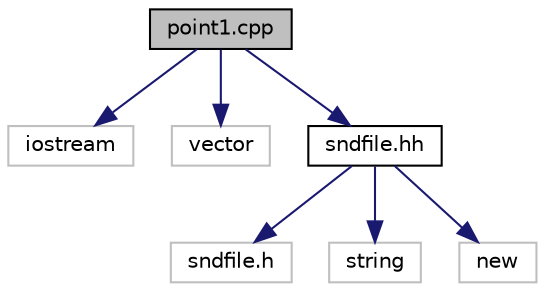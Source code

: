 digraph "point1.cpp"
{
 // LATEX_PDF_SIZE
  edge [fontname="Helvetica",fontsize="10",labelfontname="Helvetica",labelfontsize="10"];
  node [fontname="Helvetica",fontsize="10",shape=record];
  Node1 [label="point1.cpp",height=0.2,width=0.4,color="black", fillcolor="grey75", style="filled", fontcolor="black",tooltip="Contains the resolution of point 1 of Deliverable 1. This program reads an audio file sample by sampl..."];
  Node1 -> Node2 [color="midnightblue",fontsize="10",style="solid"];
  Node2 [label="iostream",height=0.2,width=0.4,color="grey75", fillcolor="white", style="filled",tooltip=" "];
  Node1 -> Node3 [color="midnightblue",fontsize="10",style="solid"];
  Node3 [label="vector",height=0.2,width=0.4,color="grey75", fillcolor="white", style="filled",tooltip=" "];
  Node1 -> Node4 [color="midnightblue",fontsize="10",style="solid"];
  Node4 [label="sndfile.hh",height=0.2,width=0.4,color="black", fillcolor="white", style="filled",URL="$sndfile_8hh_source.html",tooltip=" "];
  Node4 -> Node5 [color="midnightblue",fontsize="10",style="solid"];
  Node5 [label="sndfile.h",height=0.2,width=0.4,color="grey75", fillcolor="white", style="filled",tooltip=" "];
  Node4 -> Node6 [color="midnightblue",fontsize="10",style="solid"];
  Node6 [label="string",height=0.2,width=0.4,color="grey75", fillcolor="white", style="filled",tooltip=" "];
  Node4 -> Node7 [color="midnightblue",fontsize="10",style="solid"];
  Node7 [label="new",height=0.2,width=0.4,color="grey75", fillcolor="white", style="filled",tooltip=" "];
}
